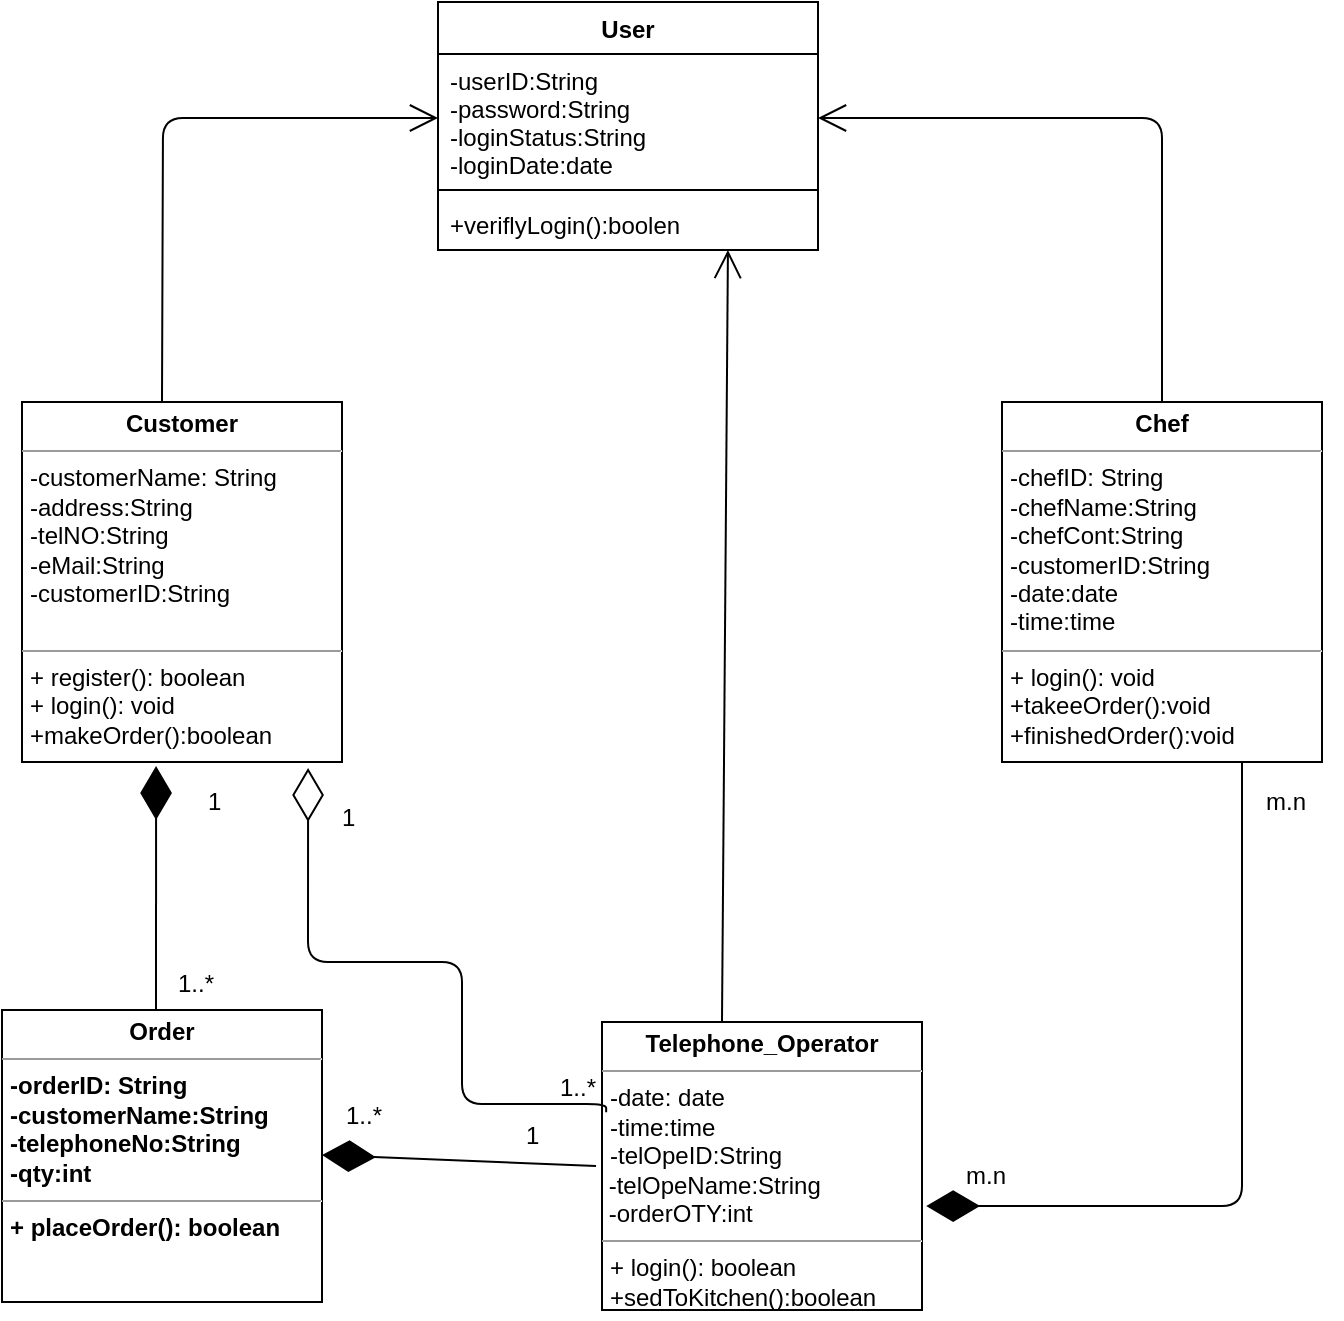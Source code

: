 <mxfile version="10.9.6" type="device"><diagram id="n8EVax6jHvPJpfB7u0YC" name="Page-1"><mxGraphModel dx="868" dy="402" grid="1" gridSize="10" guides="1" tooltips="1" connect="1" arrows="1" fold="1" page="1" pageScale="1" pageWidth="827" pageHeight="1169" math="0" shadow="0"><root><mxCell id="0"/><mxCell id="1" parent="0"/><mxCell id="rOf0GrfdKiM2s2mln-xx-1" value="User" style="swimlane;fontStyle=1;align=center;verticalAlign=top;childLayout=stackLayout;horizontal=1;startSize=26;horizontalStack=0;resizeParent=1;resizeParentMax=0;resizeLast=0;collapsible=1;marginBottom=0;" vertex="1" parent="1"><mxGeometry x="318" y="80" width="190" height="124" as="geometry"/></mxCell><mxCell id="rOf0GrfdKiM2s2mln-xx-2" value="-userID:String&#10;-password:String&#10;-loginStatus:String&#10;-loginDate:date" style="text;strokeColor=none;fillColor=none;align=left;verticalAlign=top;spacingLeft=4;spacingRight=4;overflow=hidden;rotatable=0;points=[[0,0.5],[1,0.5]];portConstraint=eastwest;" vertex="1" parent="rOf0GrfdKiM2s2mln-xx-1"><mxGeometry y="26" width="190" height="64" as="geometry"/></mxCell><mxCell id="rOf0GrfdKiM2s2mln-xx-3" value="" style="line;strokeWidth=1;fillColor=none;align=left;verticalAlign=middle;spacingTop=-1;spacingLeft=3;spacingRight=3;rotatable=0;labelPosition=right;points=[];portConstraint=eastwest;" vertex="1" parent="rOf0GrfdKiM2s2mln-xx-1"><mxGeometry y="90" width="190" height="8" as="geometry"/></mxCell><mxCell id="rOf0GrfdKiM2s2mln-xx-4" value="+veriflyLogin():boolen" style="text;strokeColor=none;fillColor=none;align=left;verticalAlign=top;spacingLeft=4;spacingRight=4;overflow=hidden;rotatable=0;points=[[0,0.5],[1,0.5]];portConstraint=eastwest;" vertex="1" parent="rOf0GrfdKiM2s2mln-xx-1"><mxGeometry y="98" width="190" height="26" as="geometry"/></mxCell><mxCell id="rOf0GrfdKiM2s2mln-xx-8" value="" style="endArrow=open;endFill=1;endSize=12;html=1;edgeStyle=orthogonalEdgeStyle;entryX=0;entryY=0.5;entryDx=0;entryDy=0;" edge="1" parent="1" target="rOf0GrfdKiM2s2mln-xx-2"><mxGeometry width="160" relative="1" as="geometry"><mxPoint x="180" y="280" as="sourcePoint"/><mxPoint x="170" y="260" as="targetPoint"/></mxGeometry></mxCell><mxCell id="rOf0GrfdKiM2s2mln-xx-9" value="" style="endArrow=open;endFill=1;endSize=12;html=1;edgeStyle=orthogonalEdgeStyle;entryX=1;entryY=0.5;entryDx=0;entryDy=0;" edge="1" parent="1" target="rOf0GrfdKiM2s2mln-xx-2"><mxGeometry width="160" relative="1" as="geometry"><mxPoint x="680" y="280" as="sourcePoint"/><mxPoint x="678" y="120" as="targetPoint"/><Array as="points"><mxPoint x="680" y="138"/></Array></mxGeometry></mxCell><mxCell id="rOf0GrfdKiM2s2mln-xx-10" value="&lt;p style=&quot;margin: 0px ; margin-top: 4px ; text-align: center&quot;&gt;&lt;b&gt;Customer&lt;/b&gt;&lt;/p&gt;&lt;hr size=&quot;1&quot;&gt;&lt;p style=&quot;margin: 0px ; margin-left: 4px&quot;&gt;-customerName: String&lt;/p&gt;&lt;p style=&quot;margin: 0px ; margin-left: 4px&quot;&gt;-address:String&lt;/p&gt;&lt;p style=&quot;margin: 0px ; margin-left: 4px&quot;&gt;-telNO:String&lt;/p&gt;&lt;p style=&quot;margin: 0px ; margin-left: 4px&quot;&gt;-eMail:String&lt;/p&gt;&lt;p style=&quot;margin: 0px ; margin-left: 4px&quot;&gt;-customerID:String&lt;/p&gt;&lt;p style=&quot;margin: 0px ; margin-left: 4px&quot;&gt;&lt;br&gt;&lt;/p&gt;&lt;hr size=&quot;1&quot;&gt;&lt;p style=&quot;margin: 0px ; margin-left: 4px&quot;&gt;+ register(): boolean&lt;/p&gt;&lt;p style=&quot;margin: 0px ; margin-left: 4px&quot;&gt;+ login(): void&lt;br&gt;&lt;/p&gt;&lt;p style=&quot;margin: 0px ; margin-left: 4px&quot;&gt;+makeOrder():boolean&lt;/p&gt;" style="verticalAlign=top;align=left;overflow=fill;fontSize=12;fontFamily=Helvetica;html=1;" vertex="1" parent="1"><mxGeometry x="110" y="280" width="160" height="180" as="geometry"/></mxCell><mxCell id="rOf0GrfdKiM2s2mln-xx-11" value="&lt;p style=&quot;margin: 0px ; margin-top: 4px ; text-align: center&quot;&gt;&lt;b&gt;Chef&lt;/b&gt;&lt;/p&gt;&lt;hr size=&quot;1&quot;&gt;&lt;p style=&quot;margin: 0px ; margin-left: 4px&quot;&gt;-chefID: String&lt;/p&gt;&lt;p style=&quot;margin: 0px ; margin-left: 4px&quot;&gt;-chefName:String&lt;/p&gt;&lt;p style=&quot;margin: 0px ; margin-left: 4px&quot;&gt;-chefCont:String&lt;/p&gt;&lt;p style=&quot;margin: 0px ; margin-left: 4px&quot;&gt;-customerID:String&lt;/p&gt;&lt;p style=&quot;margin: 0px ; margin-left: 4px&quot;&gt;-date:date&lt;/p&gt;&lt;p style=&quot;margin: 0px ; margin-left: 4px&quot;&gt;-time:time&lt;/p&gt;&lt;hr size=&quot;1&quot;&gt;&lt;p style=&quot;margin: 0px ; margin-left: 4px&quot;&gt;&lt;span&gt;+ login(): void&lt;/span&gt;&lt;/p&gt;&lt;p style=&quot;margin: 0px ; margin-left: 4px&quot;&gt;+takeeOrder():void&lt;/p&gt;&lt;p style=&quot;margin: 0px ; margin-left: 4px&quot;&gt;+finishedOrder():void&lt;br&gt;&lt;/p&gt;" style="verticalAlign=top;align=left;overflow=fill;fontSize=12;fontFamily=Helvetica;html=1;" vertex="1" parent="1"><mxGeometry x="600" y="280" width="160" height="180" as="geometry"/></mxCell><mxCell id="rOf0GrfdKiM2s2mln-xx-13" value="&lt;p style=&quot;margin: 0px ; margin-top: 4px ; text-align: center&quot;&gt;&lt;span&gt;Order&lt;/span&gt;&lt;/p&gt;&lt;hr size=&quot;1&quot;&gt;&lt;p style=&quot;margin: 0px ; margin-left: 4px&quot;&gt;-orderID: String&lt;/p&gt;&lt;p style=&quot;margin: 0px ; margin-left: 4px&quot;&gt;-customerName:String&lt;/p&gt;&lt;p style=&quot;margin: 0px ; margin-left: 4px&quot;&gt;-telephoneNo:String&lt;/p&gt;&lt;p style=&quot;margin: 0px ; margin-left: 4px&quot;&gt;-qty:int&lt;/p&gt;&lt;hr size=&quot;1&quot;&gt;&lt;p style=&quot;margin: 0px ; margin-left: 4px&quot;&gt;&lt;span&gt;+ placeOrder(): boolean&lt;/span&gt;&lt;/p&gt;" style="verticalAlign=top;align=left;overflow=fill;fontSize=12;fontFamily=Helvetica;html=1;fontStyle=1" vertex="1" parent="1"><mxGeometry x="100" y="584" width="160" height="146" as="geometry"/></mxCell><mxCell id="rOf0GrfdKiM2s2mln-xx-14" value="" style="endArrow=diamondThin;endFill=1;endSize=24;html=1;entryX=0.419;entryY=1.011;entryDx=0;entryDy=0;entryPerimeter=0;" edge="1" parent="1" target="rOf0GrfdKiM2s2mln-xx-10"><mxGeometry width="160" relative="1" as="geometry"><mxPoint x="177" y="584" as="sourcePoint"/><mxPoint x="310" y="520" as="targetPoint"/></mxGeometry></mxCell><mxCell id="rOf0GrfdKiM2s2mln-xx-15" value="1" style="text;html=1;resizable=0;points=[];autosize=1;align=left;verticalAlign=top;spacingTop=-4;" vertex="1" parent="1"><mxGeometry x="201" y="470" width="20" height="20" as="geometry"/></mxCell><mxCell id="rOf0GrfdKiM2s2mln-xx-17" value="1..*" style="text;html=1;resizable=0;points=[];autosize=1;align=left;verticalAlign=top;spacingTop=-4;" vertex="1" parent="1"><mxGeometry x="186" y="561" width="30" height="20" as="geometry"/></mxCell><mxCell id="rOf0GrfdKiM2s2mln-xx-19" value="" style="endArrow=diamondThin;endFill=1;endSize=24;html=1;" edge="1" parent="1"><mxGeometry width="160" relative="1" as="geometry"><mxPoint x="397" y="662" as="sourcePoint"/><mxPoint x="260" y="656.5" as="targetPoint"/></mxGeometry></mxCell><mxCell id="rOf0GrfdKiM2s2mln-xx-20" value="1" style="text;html=1;resizable=0;points=[];autosize=1;align=left;verticalAlign=top;spacingTop=-4;" vertex="1" parent="1"><mxGeometry x="360" y="637" width="20" height="20" as="geometry"/></mxCell><mxCell id="rOf0GrfdKiM2s2mln-xx-21" value="1..*" style="text;html=1;resizable=0;points=[];autosize=1;align=left;verticalAlign=top;spacingTop=-4;" vertex="1" parent="1"><mxGeometry x="270" y="627" width="30" height="20" as="geometry"/></mxCell><mxCell id="rOf0GrfdKiM2s2mln-xx-24" value="&lt;p style=&quot;margin: 0px ; margin-top: 4px ; text-align: center&quot;&gt;&lt;b&gt;Telephone_Operator&lt;/b&gt;&lt;/p&gt;&lt;hr size=&quot;1&quot;&gt;&lt;p style=&quot;margin: 0px 0px 0px 4px&quot;&gt;-date: date&lt;/p&gt;&lt;p style=&quot;margin: 0px ; margin-left: 4px&quot;&gt;&lt;span&gt;-time:time&lt;/span&gt;&lt;br&gt;&lt;/p&gt;&lt;p style=&quot;margin: 0px 0px 0px 4px&quot;&gt;-telOpeID:String&lt;/p&gt;&amp;nbsp;-telOpeName:String&lt;br&gt;&amp;nbsp;-orderOTY:int&lt;br&gt;&lt;hr size=&quot;1&quot;&gt;&lt;p style=&quot;margin: 0px ; margin-left: 4px&quot;&gt;&lt;span&gt;+ login(): boolean&lt;/span&gt;&lt;/p&gt;&lt;p style=&quot;margin: 0px ; margin-left: 4px&quot;&gt;&lt;span&gt;+sedToKitchen():boolean&lt;/span&gt;&lt;/p&gt;" style="verticalAlign=top;align=left;overflow=fill;fontSize=12;fontFamily=Helvetica;html=1;" vertex="1" parent="1"><mxGeometry x="400" y="590" width="160" height="144" as="geometry"/></mxCell><mxCell id="rOf0GrfdKiM2s2mln-xx-25" style="edgeStyle=orthogonalEdgeStyle;rounded=0;orthogonalLoop=1;jettySize=auto;html=1;exitX=0.5;exitY=1;exitDx=0;exitDy=0;" edge="1" parent="1" source="rOf0GrfdKiM2s2mln-xx-13" target="rOf0GrfdKiM2s2mln-xx-13"><mxGeometry relative="1" as="geometry"/></mxCell><mxCell id="rOf0GrfdKiM2s2mln-xx-29" value="" style="endArrow=diamondThin;endFill=0;endSize=24;html=1;entryX=0.894;entryY=1.017;entryDx=0;entryDy=0;entryPerimeter=0;edgeStyle=orthogonalEdgeStyle;exitX=0.013;exitY=0.313;exitDx=0;exitDy=0;exitPerimeter=0;" edge="1" parent="1" source="rOf0GrfdKiM2s2mln-xx-24" target="rOf0GrfdKiM2s2mln-xx-10"><mxGeometry width="160" relative="1" as="geometry"><mxPoint x="370" y="616" as="sourcePoint"/><mxPoint x="440" y="530" as="targetPoint"/><Array as="points"><mxPoint x="330" y="631"/><mxPoint x="330" y="560"/><mxPoint x="253" y="560"/></Array></mxGeometry></mxCell><mxCell id="rOf0GrfdKiM2s2mln-xx-32" value="1..*" style="text;html=1;resizable=0;points=[];autosize=1;align=left;verticalAlign=top;spacingTop=-4;" vertex="1" parent="1"><mxGeometry x="377" y="613" width="30" height="20" as="geometry"/></mxCell><mxCell id="rOf0GrfdKiM2s2mln-xx-33" value="1" style="text;html=1;resizable=0;points=[];autosize=1;align=left;verticalAlign=top;spacingTop=-4;" vertex="1" parent="1"><mxGeometry x="268" y="478" width="20" height="20" as="geometry"/></mxCell><mxCell id="rOf0GrfdKiM2s2mln-xx-37" value="" style="endArrow=open;endFill=1;endSize=12;html=1;entryX=0.763;entryY=1;entryDx=0;entryDy=0;entryPerimeter=0;exitX=0.375;exitY=0;exitDx=0;exitDy=0;exitPerimeter=0;" edge="1" parent="1" source="rOf0GrfdKiM2s2mln-xx-24" target="rOf0GrfdKiM2s2mln-xx-4"><mxGeometry width="160" relative="1" as="geometry"><mxPoint x="390" y="460" as="sourcePoint"/><mxPoint x="550" y="460" as="targetPoint"/></mxGeometry></mxCell><mxCell id="rOf0GrfdKiM2s2mln-xx-38" value="" style="endArrow=diamondThin;endFill=1;endSize=24;html=1;entryX=1.013;entryY=0.639;entryDx=0;entryDy=0;entryPerimeter=0;edgeStyle=orthogonalEdgeStyle;exitX=0.75;exitY=1;exitDx=0;exitDy=0;" edge="1" parent="1" source="rOf0GrfdKiM2s2mln-xx-11" target="rOf0GrfdKiM2s2mln-xx-24"><mxGeometry width="160" relative="1" as="geometry"><mxPoint x="720" y="640" as="sourcePoint"/><mxPoint x="770" y="740" as="targetPoint"/><Array as="points"><mxPoint x="720" y="682"/></Array></mxGeometry></mxCell><mxCell id="rOf0GrfdKiM2s2mln-xx-39" value="m.n" style="text;html=1;resizable=0;points=[];autosize=1;align=left;verticalAlign=top;spacingTop=-4;" vertex="1" parent="1"><mxGeometry x="730" y="470" width="40" height="20" as="geometry"/></mxCell><mxCell id="rOf0GrfdKiM2s2mln-xx-40" value="m.n" style="text;html=1;resizable=0;points=[];autosize=1;align=left;verticalAlign=top;spacingTop=-4;" vertex="1" parent="1"><mxGeometry x="580" y="657" width="40" height="20" as="geometry"/></mxCell></root></mxGraphModel></diagram></mxfile>